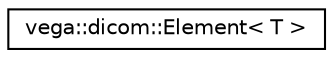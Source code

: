 digraph "Graphical Class Hierarchy"
{
  edge [fontname="Helvetica",fontsize="10",labelfontname="Helvetica",labelfontsize="10"];
  node [fontname="Helvetica",fontsize="10",shape=record];
  rankdir="LR";
  Node0 [label="vega::dicom::Element\< T \>",height=0.2,width=0.4,color="black", fillcolor="white", style="filled",URL="$classvega_1_1dicom_1_1Element.html"];
}
